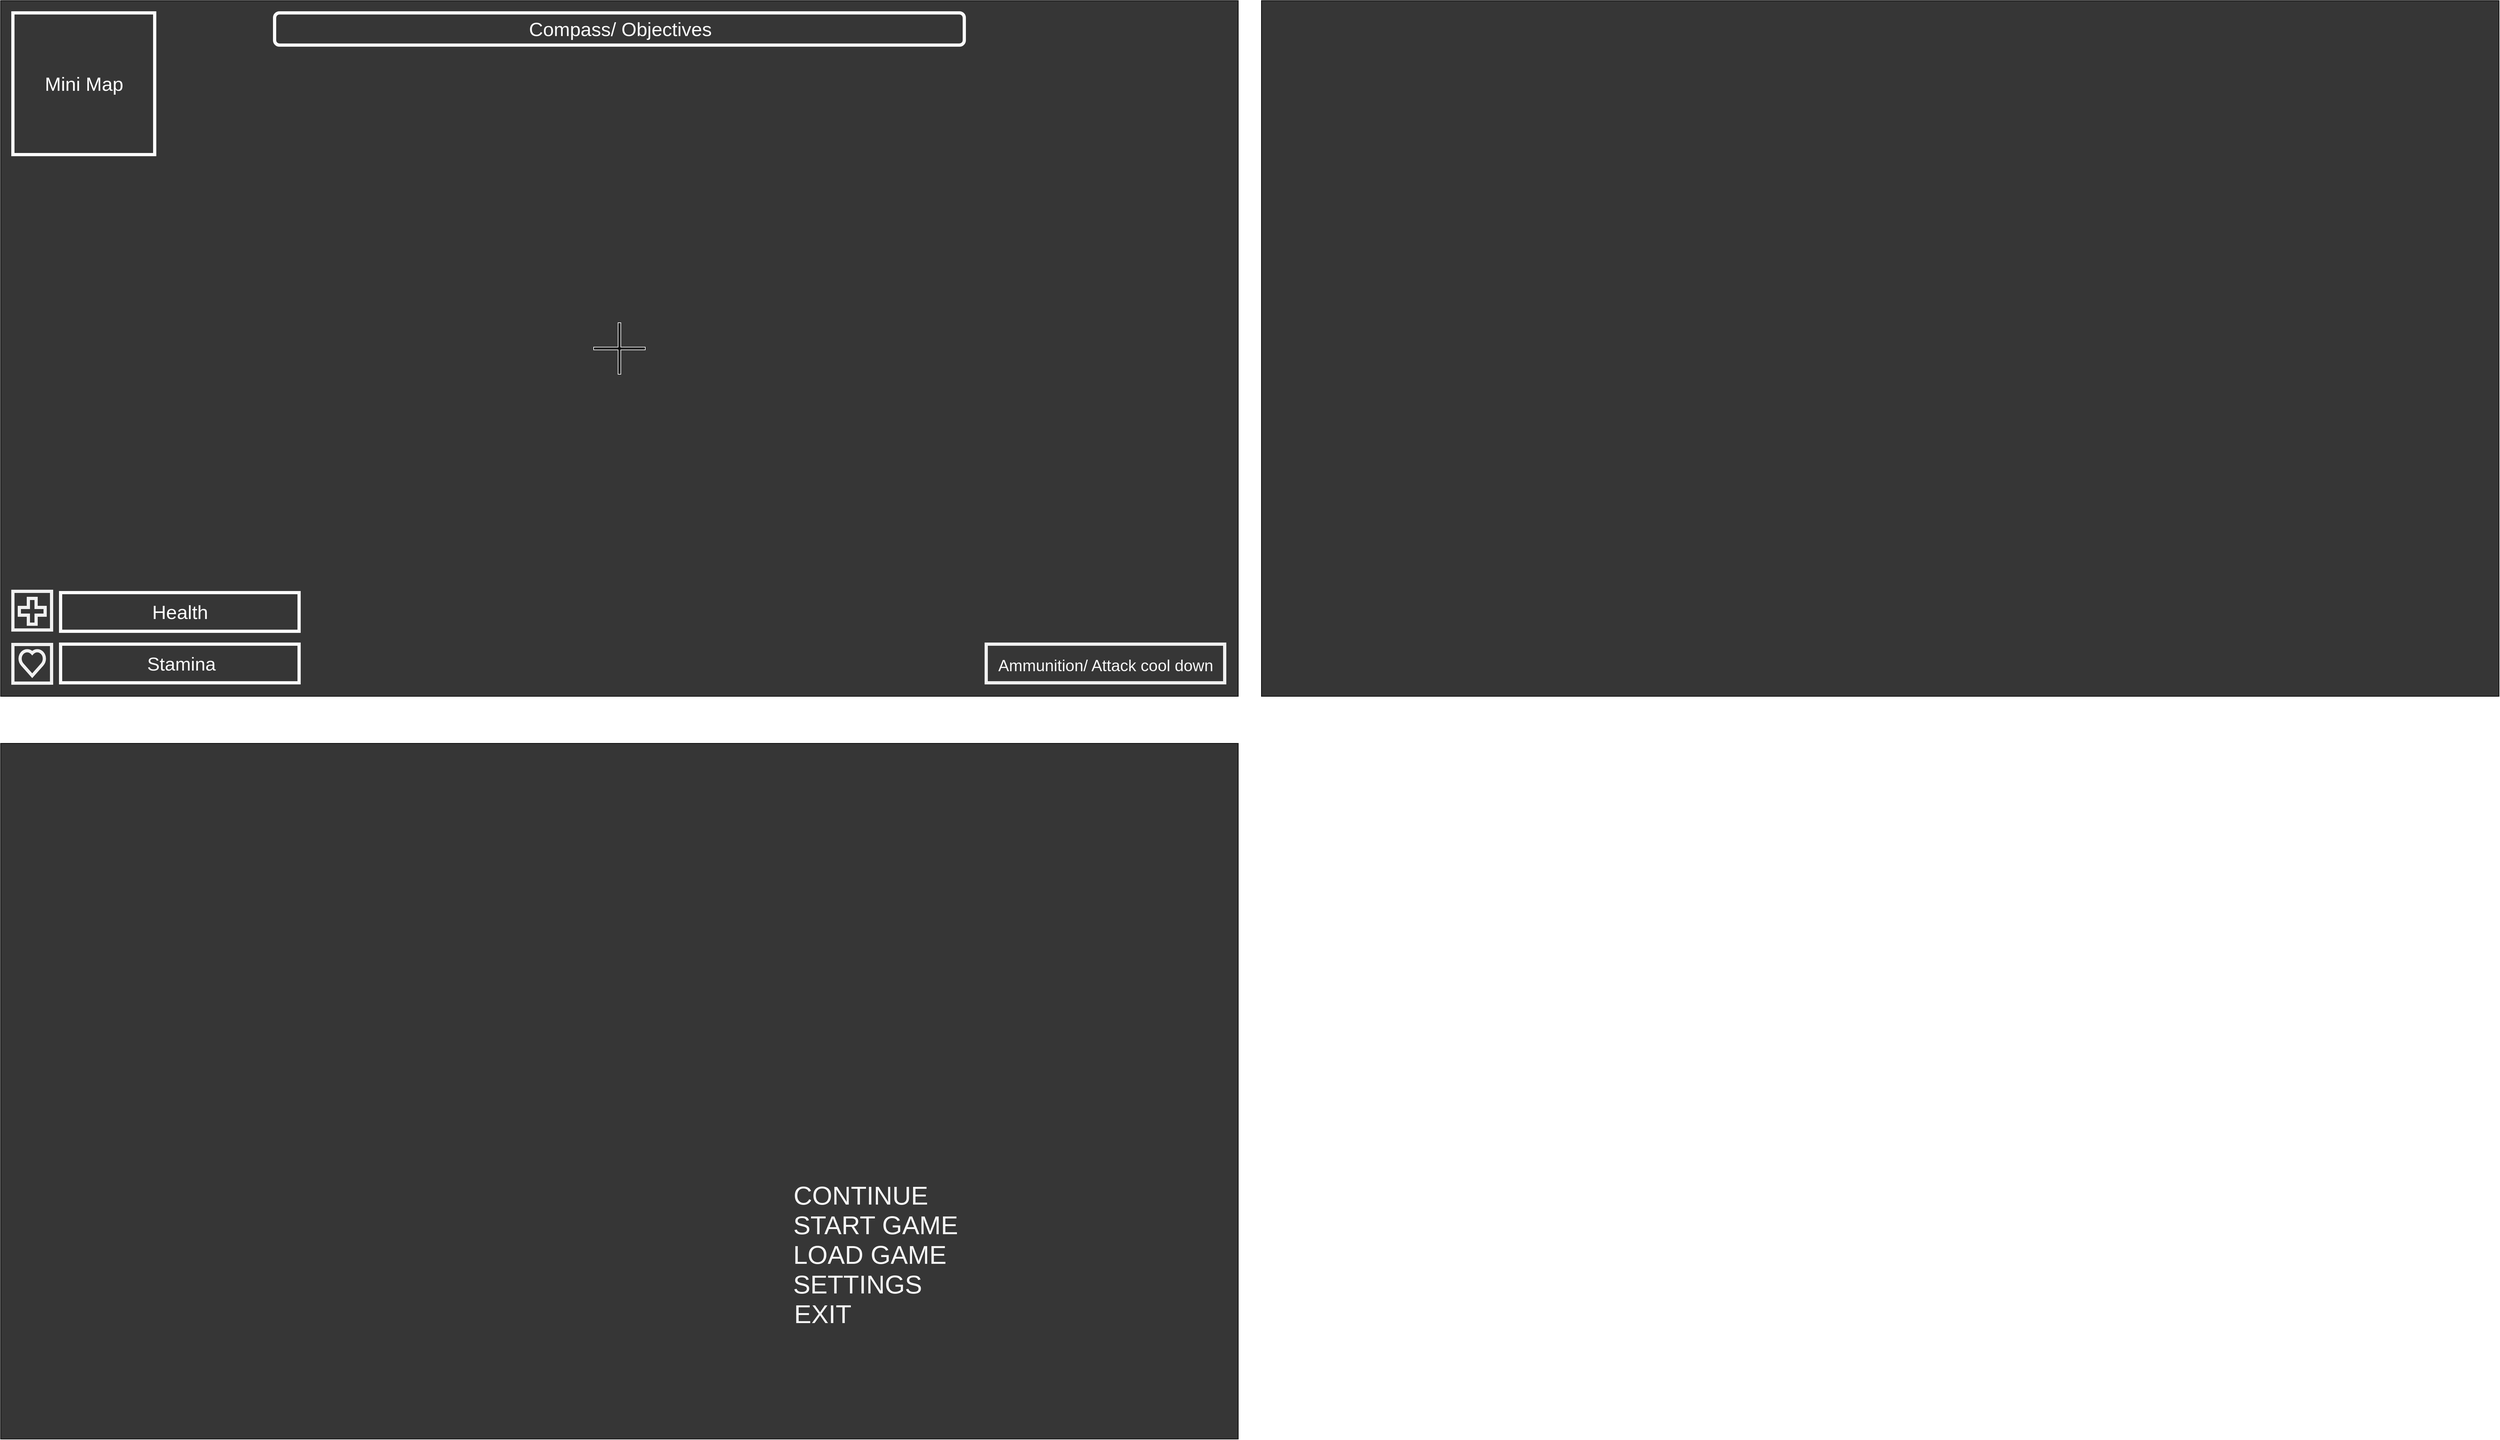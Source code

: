 <mxfile version="18.1.2" type="github">
  <diagram id="C5RBs43oDa-KdzZeNtuy" name="Page-1">
    <mxGraphModel dx="4890" dy="2366" grid="0" gridSize="10" guides="1" tooltips="1" connect="1" arrows="1" fold="1" page="1" pageScale="1" pageWidth="827" pageHeight="1169" math="0" shadow="0">
      <root>
        <mxCell id="WIyWlLk6GJQsqaUBKTNV-0" />
        <mxCell id="WIyWlLk6GJQsqaUBKTNV-1" parent="WIyWlLk6GJQsqaUBKTNV-0" />
        <mxCell id="epi_BCIH6UxTK0VW4PeA-1" value="" style="rounded=0;whiteSpace=wrap;html=1;fillColor=#363636;" vertex="1" parent="WIyWlLk6GJQsqaUBKTNV-1">
          <mxGeometry x="-792" y="32" width="1920" height="1080" as="geometry" />
        </mxCell>
        <mxCell id="epi_BCIH6UxTK0VW4PeA-2" value="" style="whiteSpace=wrap;html=1;aspect=fixed;labelBackgroundColor=none;strokeColor=#FCFCFC;fillColor=#363636;perimeterSpacing=0;strokeWidth=5;" vertex="1" parent="WIyWlLk6GJQsqaUBKTNV-1">
          <mxGeometry x="-773" y="51" width="220" height="220" as="geometry" />
        </mxCell>
        <mxCell id="epi_BCIH6UxTK0VW4PeA-3" value="" style="rounded=0;whiteSpace=wrap;html=1;fillColor=#363636;strokeWidth=5;strokeColor=#FAFAFA;" vertex="1" parent="WIyWlLk6GJQsqaUBKTNV-1">
          <mxGeometry x="-699" y="1031" width="370" height="60" as="geometry" />
        </mxCell>
        <mxCell id="epi_BCIH6UxTK0VW4PeA-4" value="" style="rounded=0;whiteSpace=wrap;html=1;fillColor=#363636;strokeWidth=5;strokeColor=#FAFAFA;" vertex="1" parent="WIyWlLk6GJQsqaUBKTNV-1">
          <mxGeometry x="-699" y="951" width="370" height="60" as="geometry" />
        </mxCell>
        <mxCell id="epi_BCIH6UxTK0VW4PeA-5" value="" style="shape=cross;whiteSpace=wrap;html=1;size=0.053;strokeWidth=1;fillColor=#0D0D0D;strokeColor=#FCFCFC;" vertex="1" parent="WIyWlLk6GJQsqaUBKTNV-1">
          <mxGeometry x="128" y="532" width="80" height="80" as="geometry" />
        </mxCell>
        <mxCell id="epi_BCIH6UxTK0VW4PeA-9" value="" style="rounded=1;whiteSpace=wrap;html=1;fillColor=#363636;strokeColor=#FAFAFA;strokeWidth=5;" vertex="1" parent="WIyWlLk6GJQsqaUBKTNV-1">
          <mxGeometry x="-367" y="51" width="1070" height="50" as="geometry" />
        </mxCell>
        <mxCell id="epi_BCIH6UxTK0VW4PeA-10" value="&lt;font color=&quot;#ffffff&quot;&gt;Health&lt;/font&gt;" style="text;html=1;resizable=0;autosize=1;align=center;verticalAlign=middle;points=[];fillColor=none;strokeColor=none;rounded=0;fontSize=30;" vertex="1" parent="WIyWlLk6GJQsqaUBKTNV-1">
          <mxGeometry x="-562.5" y="961" width="97" height="40" as="geometry" />
        </mxCell>
        <mxCell id="epi_BCIH6UxTK0VW4PeA-11" value="&lt;font color=&quot;#fafafa&quot; style=&quot;font-size: 29px;&quot;&gt;Stamina&lt;/font&gt;" style="text;html=1;resizable=0;autosize=1;align=center;verticalAlign=middle;points=[];fillColor=none;strokeColor=none;rounded=0;fontSize=13;" vertex="1" parent="WIyWlLk6GJQsqaUBKTNV-1">
          <mxGeometry x="-570" y="1048.5" width="116" height="26" as="geometry" />
        </mxCell>
        <mxCell id="epi_BCIH6UxTK0VW4PeA-12" value="&lt;font color=&quot;#ffffff&quot;&gt;Mini Map&lt;/font&gt;" style="text;html=1;resizable=0;autosize=1;align=center;verticalAlign=middle;points=[];fillColor=none;strokeColor=none;rounded=0;fontSize=30;" vertex="1" parent="WIyWlLk6GJQsqaUBKTNV-1">
          <mxGeometry x="-729" y="141" width="132" height="40" as="geometry" />
        </mxCell>
        <mxCell id="epi_BCIH6UxTK0VW4PeA-13" value="&lt;font color=&quot;#fafafa&quot;&gt;Compass/ Objectives&lt;/font&gt;" style="text;html=1;resizable=0;autosize=1;align=center;verticalAlign=middle;points=[];fillColor=none;strokeColor=none;rounded=0;fontSize=30;" vertex="1" parent="WIyWlLk6GJQsqaUBKTNV-1">
          <mxGeometry x="22" y="56" width="293" height="40" as="geometry" />
        </mxCell>
        <mxCell id="epi_BCIH6UxTK0VW4PeA-15" value="" style="rounded=0;whiteSpace=wrap;html=1;strokeColor=#F0F0F0;strokeWidth=5;fillColor=#363636;" vertex="1" parent="WIyWlLk6GJQsqaUBKTNV-1">
          <mxGeometry x="737" y="1031" width="370" height="60" as="geometry" />
        </mxCell>
        <mxCell id="epi_BCIH6UxTK0VW4PeA-16" value="&lt;font color=&quot;#f7f7f7&quot; style=&quot;font-size: 25px;&quot;&gt;Ammunition/ Attack cool down&lt;/font&gt;" style="text;html=1;resizable=0;autosize=1;align=center;verticalAlign=middle;points=[];fillColor=none;strokeColor=none;rounded=0;fontSize=30;" vertex="1" parent="WIyWlLk6GJQsqaUBKTNV-1">
          <mxGeometry x="750" y="1041" width="344" height="41" as="geometry" />
        </mxCell>
        <mxCell id="epi_BCIH6UxTK0VW4PeA-21" value="" style="whiteSpace=wrap;html=1;aspect=fixed;labelBackgroundColor=none;fontSize=25;fontColor=#F7F7F7;strokeColor=#F0F0F0;strokeWidth=5;fillColor=#363636;" vertex="1" parent="WIyWlLk6GJQsqaUBKTNV-1">
          <mxGeometry x="-773" y="949" width="60" height="60" as="geometry" />
        </mxCell>
        <mxCell id="epi_BCIH6UxTK0VW4PeA-22" value="" style="whiteSpace=wrap;html=1;aspect=fixed;labelBackgroundColor=none;fontSize=25;fontColor=#F7F7F7;strokeColor=#F0F0F0;strokeWidth=5;fillColor=#363636;" vertex="1" parent="WIyWlLk6GJQsqaUBKTNV-1">
          <mxGeometry x="-773" y="1031.5" width="60" height="60" as="geometry" />
        </mxCell>
        <mxCell id="epi_BCIH6UxTK0VW4PeA-23" value="" style="shape=cross;whiteSpace=wrap;html=1;labelBackgroundColor=none;fontSize=25;fontColor=#F7F7F7;strokeColor=#F0F0F0;strokeWidth=5;fillColor=#363636;size=0.3;" vertex="1" parent="WIyWlLk6GJQsqaUBKTNV-1">
          <mxGeometry x="-763" y="960" width="40" height="40" as="geometry" />
        </mxCell>
        <mxCell id="epi_BCIH6UxTK0VW4PeA-24" value="" style="verticalLabelPosition=bottom;verticalAlign=top;html=1;shape=mxgraph.basic.heart;labelBackgroundColor=none;fontSize=25;fontColor=#F7F7F7;strokeColor=#F0F0F0;strokeWidth=5;fillColor=#363636;" vertex="1" parent="WIyWlLk6GJQsqaUBKTNV-1">
          <mxGeometry x="-763" y="1040" width="40" height="40" as="geometry" />
        </mxCell>
        <mxCell id="epi_BCIH6UxTK0VW4PeA-26" value="" style="rounded=0;whiteSpace=wrap;html=1;fillColor=#363636;" vertex="1" parent="WIyWlLk6GJQsqaUBKTNV-1">
          <mxGeometry x="-792" y="1185" width="1920" height="1080" as="geometry" />
        </mxCell>
        <mxCell id="epi_BCIH6UxTK0VW4PeA-27" value="&lt;span style=&quot;font-size: 40px;&quot;&gt;START GAME&lt;/span&gt;" style="text;html=1;resizable=0;autosize=1;align=center;verticalAlign=middle;points=[];fillColor=none;strokeColor=none;rounded=0;labelBackgroundColor=none;fontSize=25;fontColor=#F7F7F7;" vertex="1" parent="WIyWlLk6GJQsqaUBKTNV-1">
          <mxGeometry x="432" y="1912" width="266" height="39" as="geometry" />
        </mxCell>
        <mxCell id="epi_BCIH6UxTK0VW4PeA-29" value="&lt;span style=&quot;font-size: 40px;&quot;&gt;LOAD GAME&lt;/span&gt;" style="text;html=1;resizable=0;autosize=1;align=center;verticalAlign=middle;points=[];fillColor=none;strokeColor=none;rounded=0;labelBackgroundColor=none;fontSize=25;fontColor=#F7F7F7;" vertex="1" parent="WIyWlLk6GJQsqaUBKTNV-1">
          <mxGeometry x="432" y="1958" width="248" height="39" as="geometry" />
        </mxCell>
        <mxCell id="epi_BCIH6UxTK0VW4PeA-30" value="&lt;span style=&quot;font-size: 40px;&quot;&gt;SETTINGS&lt;/span&gt;" style="text;html=1;resizable=0;autosize=1;align=center;verticalAlign=middle;points=[];fillColor=none;strokeColor=none;rounded=0;labelBackgroundColor=none;fontSize=25;fontColor=#F7F7F7;" vertex="1" parent="WIyWlLk6GJQsqaUBKTNV-1">
          <mxGeometry x="432" y="2004" width="210" height="39" as="geometry" />
        </mxCell>
        <mxCell id="epi_BCIH6UxTK0VW4PeA-31" value="&lt;span style=&quot;font-size: 40px;&quot;&gt;CONTINUE&lt;/span&gt;" style="text;html=1;resizable=0;autosize=1;align=center;verticalAlign=middle;points=[];fillColor=none;strokeColor=none;rounded=0;labelBackgroundColor=none;fontSize=25;fontColor=#F7F7F7;" vertex="1" parent="WIyWlLk6GJQsqaUBKTNV-1">
          <mxGeometry x="432" y="1866" width="219" height="39" as="geometry" />
        </mxCell>
        <mxCell id="epi_BCIH6UxTK0VW4PeA-32" value="&lt;span style=&quot;font-size: 40px;&quot;&gt;EXIT&lt;/span&gt;" style="text;html=1;resizable=0;autosize=1;align=center;verticalAlign=middle;points=[];fillColor=none;strokeColor=none;rounded=0;labelBackgroundColor=none;fontSize=25;fontColor=#F7F7F7;" vertex="1" parent="WIyWlLk6GJQsqaUBKTNV-1">
          <mxGeometry x="433" y="2050" width="99" height="39" as="geometry" />
        </mxCell>
        <mxCell id="epi_BCIH6UxTK0VW4PeA-33" value="" style="rounded=0;whiteSpace=wrap;html=1;fillColor=#363636;" vertex="1" parent="WIyWlLk6GJQsqaUBKTNV-1">
          <mxGeometry x="1164" y="32" width="1920" height="1080" as="geometry" />
        </mxCell>
      </root>
    </mxGraphModel>
  </diagram>
</mxfile>
